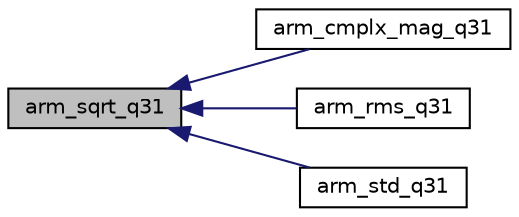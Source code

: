 digraph "arm_sqrt_q31"
{
  edge [fontname="Helvetica",fontsize="10",labelfontname="Helvetica",labelfontsize="10"];
  node [fontname="Helvetica",fontsize="10",shape=record];
  rankdir="LR";
  Node6 [label="arm_sqrt_q31",height=0.2,width=0.4,color="black", fillcolor="grey75", style="filled", fontcolor="black"];
  Node6 -> Node7 [dir="back",color="midnightblue",fontsize="10",style="solid",fontname="Helvetica"];
  Node7 [label="arm_cmplx_mag_q31",height=0.2,width=0.4,color="black", fillcolor="white", style="filled",URL="$group__cmplx__mag.html#ga14f82f9230e9d96d5b9774e2fefcb7be",tooltip="Q31 complex magnitude. "];
  Node6 -> Node8 [dir="back",color="midnightblue",fontsize="10",style="solid",fontname="Helvetica"];
  Node8 [label="arm_rms_q31",height=0.2,width=0.4,color="black", fillcolor="white", style="filled",URL="$group___r_m_s.html#gae33015fda23fc44e7ead5e5ed7e8d314",tooltip="Root Mean Square of the elements of a Q31 vector. "];
  Node6 -> Node9 [dir="back",color="midnightblue",fontsize="10",style="solid",fontname="Helvetica"];
  Node9 [label="arm_std_q31",height=0.2,width=0.4,color="black", fillcolor="white", style="filled",URL="$group___s_t_d.html#ga39495e74f96116178be085c9dc7742f5",tooltip="Standard deviation of the elements of a Q31 vector. "];
}
